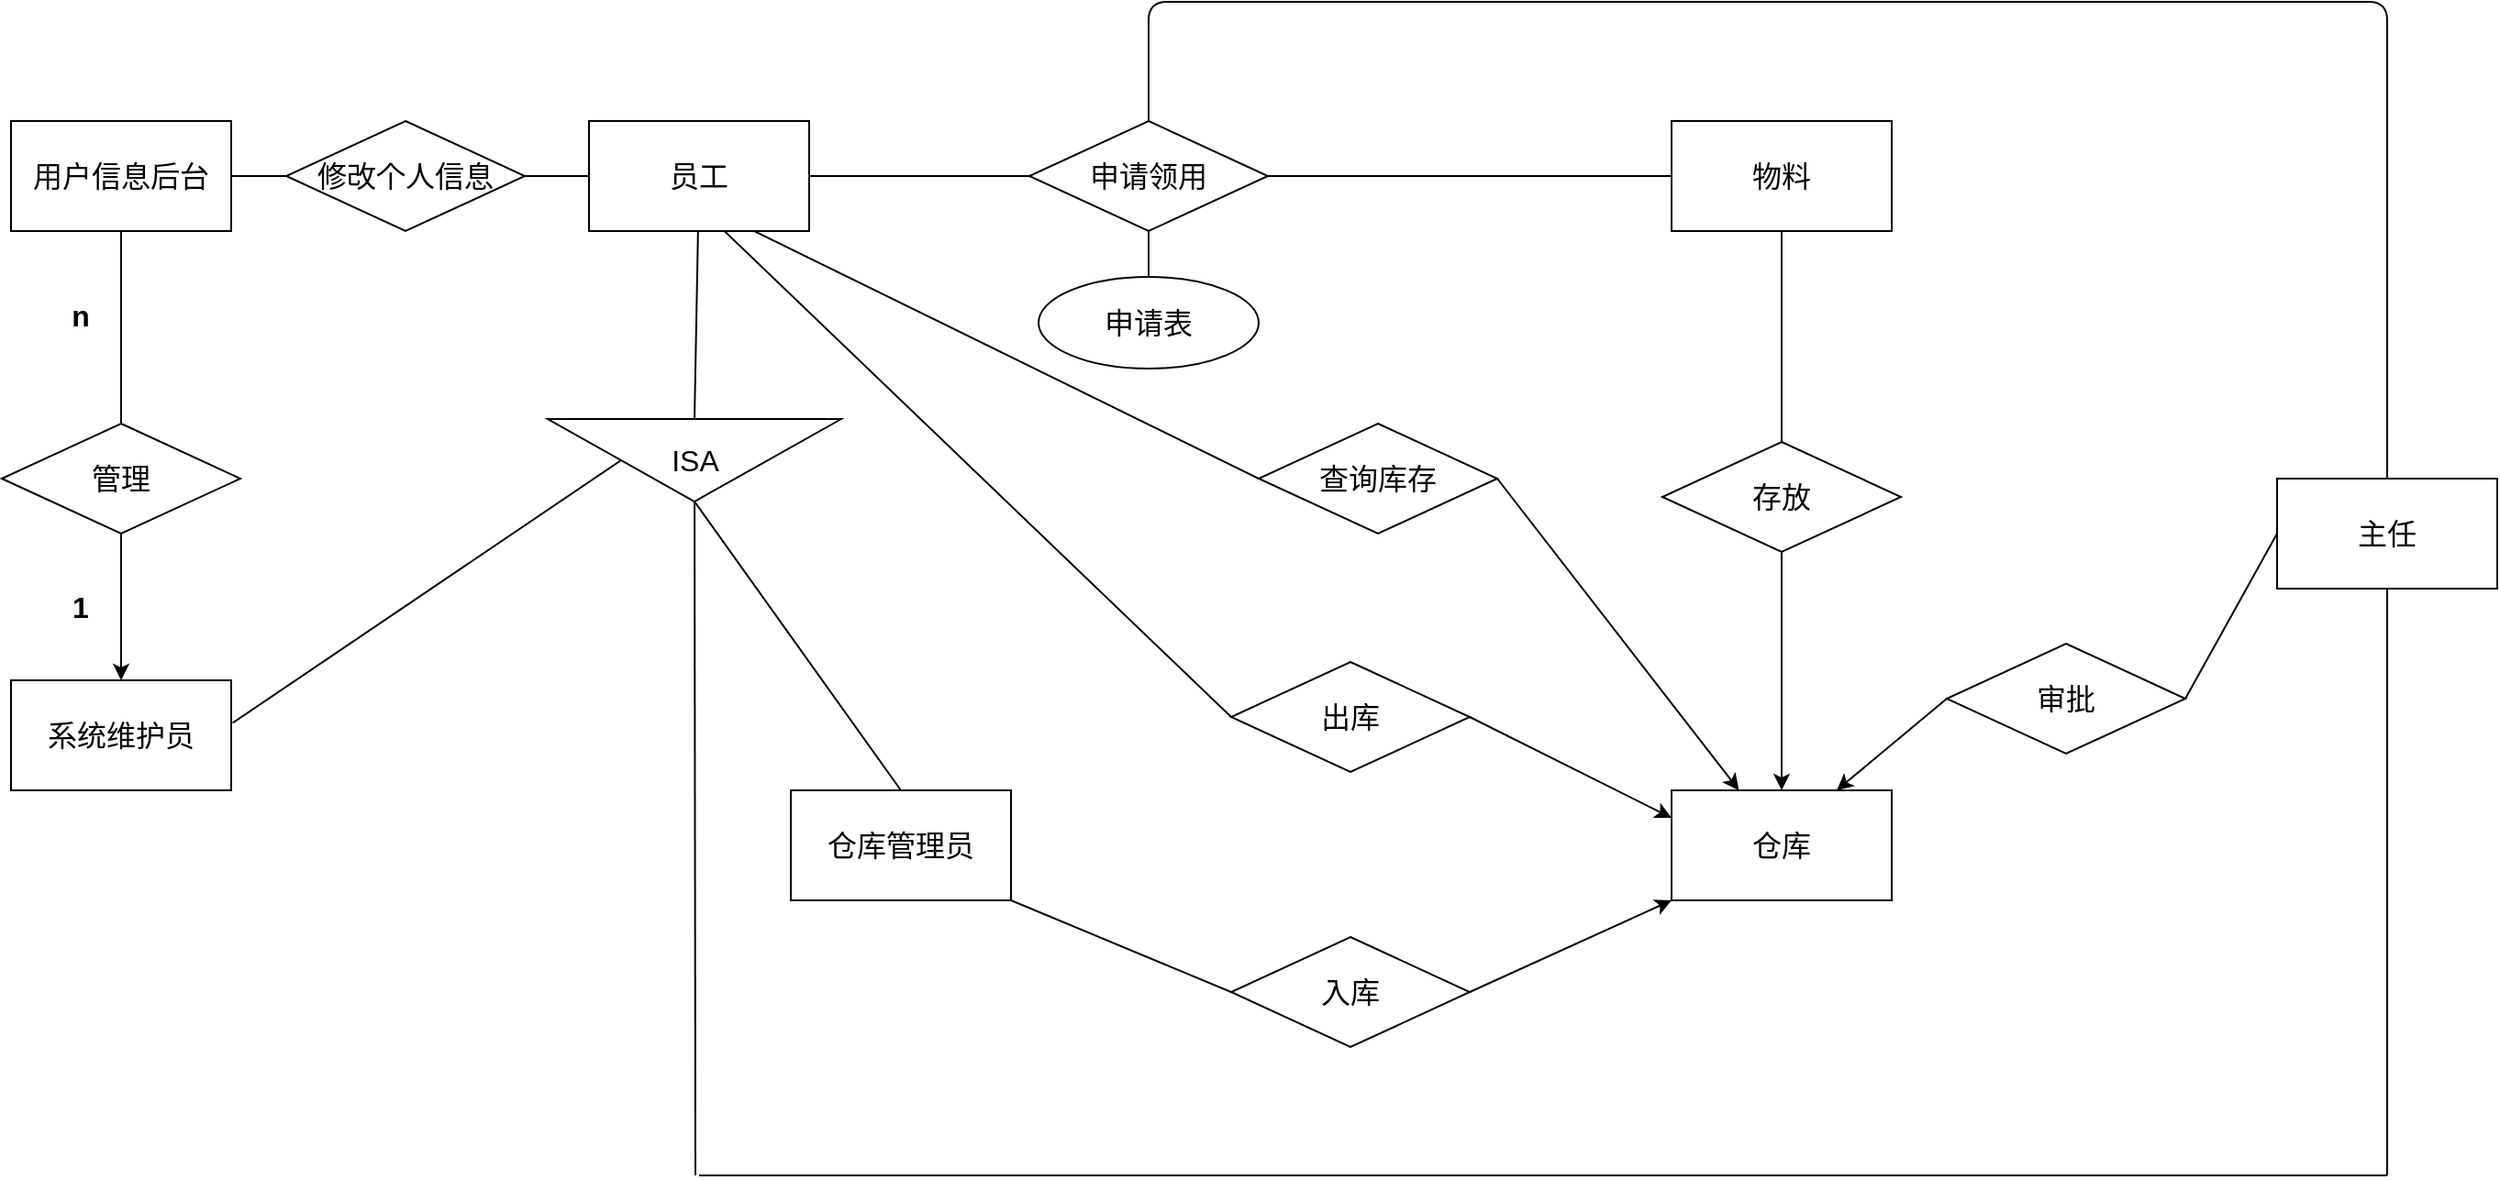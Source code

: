 <mxfile version="14.4.9" type="github">
  <diagram id="GLQvKcuqE60-girFdkLH" name="Page-1">
    <mxGraphModel dx="4741" dy="684" grid="0" gridSize="10" guides="1" tooltips="1" connect="1" arrows="1" fold="1" page="1" pageScale="1" pageWidth="3300" pageHeight="4681" math="0" shadow="0">
      <root>
        <mxCell id="0" />
        <mxCell id="1" parent="0" />
        <mxCell id="feDRFu9cgSjA2nXWNxax-1" value="物料" style="rounded=0;whiteSpace=wrap;html=1;fontSize=16;fontStyle=0" parent="1" vertex="1">
          <mxGeometry x="-615" y="277" width="120" height="60" as="geometry" />
        </mxCell>
        <mxCell id="feDRFu9cgSjA2nXWNxax-12" value="员工" style="rounded=0;whiteSpace=wrap;html=1;fontSize=16;fontStyle=0" parent="1" vertex="1">
          <mxGeometry x="-1205" y="277" width="120" height="60" as="geometry" />
        </mxCell>
        <mxCell id="feDRFu9cgSjA2nXWNxax-13" value="申请领用" style="rhombus;whiteSpace=wrap;html=1;fontSize=16;fontStyle=0" parent="1" vertex="1">
          <mxGeometry x="-965" y="277" width="130" height="60" as="geometry" />
        </mxCell>
        <mxCell id="feDRFu9cgSjA2nXWNxax-14" value="" style="endArrow=none;html=1;entryX=0;entryY=0.5;entryDx=0;entryDy=0;fontSize=16;fontStyle=0" parent="1" target="feDRFu9cgSjA2nXWNxax-13" edge="1">
          <mxGeometry width="50" height="50" relative="1" as="geometry">
            <mxPoint x="-1085" y="307" as="sourcePoint" />
            <mxPoint x="-1025" y="337" as="targetPoint" />
          </mxGeometry>
        </mxCell>
        <mxCell id="feDRFu9cgSjA2nXWNxax-24" value="" style="endArrow=none;html=1;exitX=1;exitY=0.5;exitDx=0;exitDy=0;fontSize=16;fontStyle=0;entryX=0;entryY=0.5;entryDx=0;entryDy=0;" parent="1" source="feDRFu9cgSjA2nXWNxax-13" target="feDRFu9cgSjA2nXWNxax-1" edge="1">
          <mxGeometry width="50" height="50" relative="1" as="geometry">
            <mxPoint x="-855" y="307" as="sourcePoint" />
            <mxPoint x="-735" y="307" as="targetPoint" />
          </mxGeometry>
        </mxCell>
        <mxCell id="feDRFu9cgSjA2nXWNxax-25" value="仓库" style="rounded=0;whiteSpace=wrap;html=1;fontSize=16;fontStyle=0" parent="1" vertex="1">
          <mxGeometry x="-615" y="642" width="120" height="60" as="geometry" />
        </mxCell>
        <mxCell id="feDRFu9cgSjA2nXWNxax-26" value="入库" style="rhombus;whiteSpace=wrap;html=1;fontSize=16;fontStyle=0" parent="1" vertex="1">
          <mxGeometry x="-855" y="722" width="130" height="60" as="geometry" />
        </mxCell>
        <mxCell id="feDRFu9cgSjA2nXWNxax-27" value="出库" style="rhombus;whiteSpace=wrap;html=1;fontSize=16;fontStyle=0" parent="1" vertex="1">
          <mxGeometry x="-855" y="572" width="130" height="60" as="geometry" />
        </mxCell>
        <mxCell id="feDRFu9cgSjA2nXWNxax-58" value="仓库管理员" style="rounded=0;whiteSpace=wrap;html=1;fontSize=16;fontStyle=0" parent="1" vertex="1">
          <mxGeometry x="-1095" y="642" width="120" height="60" as="geometry" />
        </mxCell>
        <mxCell id="feDRFu9cgSjA2nXWNxax-59" value="" style="endArrow=none;html=1;entryX=0;entryY=0.5;entryDx=0;entryDy=0;exitX=1;exitY=1;exitDx=0;exitDy=0;fontSize=16;fontStyle=0" parent="1" source="feDRFu9cgSjA2nXWNxax-58" target="feDRFu9cgSjA2nXWNxax-26" edge="1">
          <mxGeometry width="50" height="50" relative="1" as="geometry">
            <mxPoint x="-1165" y="892" as="sourcePoint" />
            <mxPoint x="-1115" y="842" as="targetPoint" />
          </mxGeometry>
        </mxCell>
        <mxCell id="feDRFu9cgSjA2nXWNxax-61" value="申请表" style="ellipse;whiteSpace=wrap;html=1;fontSize=16;fontStyle=0" parent="1" vertex="1">
          <mxGeometry x="-960" y="362" width="120" height="50" as="geometry" />
        </mxCell>
        <mxCell id="feDRFu9cgSjA2nXWNxax-62" value="" style="endArrow=none;html=1;entryX=0.5;entryY=1;entryDx=0;entryDy=0;exitX=0.5;exitY=0;exitDx=0;exitDy=0;fontSize=16;fontStyle=0" parent="1" source="feDRFu9cgSjA2nXWNxax-61" target="feDRFu9cgSjA2nXWNxax-13" edge="1">
          <mxGeometry width="50" height="50" relative="1" as="geometry">
            <mxPoint x="-1265" y="482" as="sourcePoint" />
            <mxPoint x="-1215" y="432" as="targetPoint" />
          </mxGeometry>
        </mxCell>
        <mxCell id="feDRFu9cgSjA2nXWNxax-75" value="主任" style="rounded=0;whiteSpace=wrap;html=1;fontSize=16;fontStyle=0" parent="1" vertex="1">
          <mxGeometry x="-285" y="472" width="120" height="60" as="geometry" />
        </mxCell>
        <mxCell id="feDRFu9cgSjA2nXWNxax-76" value="存放" style="rhombus;whiteSpace=wrap;html=1;fontSize=16;fontStyle=0" parent="1" vertex="1">
          <mxGeometry x="-620" y="452" width="130" height="60" as="geometry" />
        </mxCell>
        <mxCell id="feDRFu9cgSjA2nXWNxax-77" value="" style="endArrow=none;html=1;entryX=0.5;entryY=1;entryDx=0;entryDy=0;exitX=0.5;exitY=0;exitDx=0;exitDy=0;fontSize=16;fontStyle=0" parent="1" source="feDRFu9cgSjA2nXWNxax-76" target="feDRFu9cgSjA2nXWNxax-1" edge="1">
          <mxGeometry width="50" height="50" relative="1" as="geometry">
            <mxPoint x="-655" y="452" as="sourcePoint" />
            <mxPoint x="-605" y="402" as="targetPoint" />
          </mxGeometry>
        </mxCell>
        <mxCell id="feDRFu9cgSjA2nXWNxax-79" value="系统维护员" style="rounded=0;whiteSpace=wrap;html=1;fontSize=16;fontStyle=0" parent="1" vertex="1">
          <mxGeometry x="-1520" y="582" width="120" height="60" as="geometry" />
        </mxCell>
        <mxCell id="feDRFu9cgSjA2nXWNxax-80" value="ISA" style="triangle;whiteSpace=wrap;html=1;rotation=90;horizontal=0;fontSize=16;fontStyle=0" parent="1" vertex="1">
          <mxGeometry x="-1170" y="382" width="45" height="160" as="geometry" />
        </mxCell>
        <mxCell id="feDRFu9cgSjA2nXWNxax-81" value="" style="endArrow=none;html=1;entryX=0.5;entryY=1;entryDx=0;entryDy=0;fontSize=16;fontStyle=0;exitX=1.007;exitY=0.387;exitDx=0;exitDy=0;exitPerimeter=0;" parent="1" source="feDRFu9cgSjA2nXWNxax-79" target="feDRFu9cgSjA2nXWNxax-80" edge="1">
          <mxGeometry width="50" height="50" relative="1" as="geometry">
            <mxPoint x="-1525" y="582" as="sourcePoint" />
            <mxPoint x="-1445" y="672" as="targetPoint" />
          </mxGeometry>
        </mxCell>
        <mxCell id="feDRFu9cgSjA2nXWNxax-82" value="" style="endArrow=none;html=1;entryX=1;entryY=0.5;entryDx=0;entryDy=0;exitX=0.5;exitY=0;exitDx=0;exitDy=0;fontSize=16;fontStyle=0" parent="1" source="feDRFu9cgSjA2nXWNxax-58" target="feDRFu9cgSjA2nXWNxax-80" edge="1">
          <mxGeometry width="50" height="50" relative="1" as="geometry">
            <mxPoint x="-1255" y="672" as="sourcePoint" />
            <mxPoint x="-1205" y="622" as="targetPoint" />
          </mxGeometry>
        </mxCell>
        <mxCell id="feDRFu9cgSjA2nXWNxax-83" value="" style="endArrow=none;html=1;exitX=0;exitY=0.5;exitDx=0;exitDy=0;fontSize=16;fontStyle=0;" parent="1" source="feDRFu9cgSjA2nXWNxax-80" target="feDRFu9cgSjA2nXWNxax-12" edge="1">
          <mxGeometry width="50" height="50" relative="1" as="geometry">
            <mxPoint x="-1145" y="472" as="sourcePoint" />
            <mxPoint x="-1145" y="332" as="targetPoint" />
          </mxGeometry>
        </mxCell>
        <mxCell id="feDRFu9cgSjA2nXWNxax-84" value="" style="endArrow=none;html=1;fontSize=16;fontStyle=0" parent="1" target="feDRFu9cgSjA2nXWNxax-80" edge="1">
          <mxGeometry width="50" height="50" relative="1" as="geometry">
            <mxPoint x="-1147" y="852" as="sourcePoint" />
            <mxPoint x="-1217" y="512" as="targetPoint" />
            <Array as="points" />
          </mxGeometry>
        </mxCell>
        <mxCell id="feDRFu9cgSjA2nXWNxax-85" value="" style="endArrow=none;html=1;fontSize=16;fontStyle=0" parent="1" edge="1">
          <mxGeometry width="50" height="50" relative="1" as="geometry">
            <mxPoint x="-1145" y="852" as="sourcePoint" />
            <mxPoint x="-225" y="852" as="targetPoint" />
          </mxGeometry>
        </mxCell>
        <mxCell id="feDRFu9cgSjA2nXWNxax-86" value="" style="endArrow=none;html=1;fontSize=16;fontStyle=0" parent="1" target="feDRFu9cgSjA2nXWNxax-75" edge="1">
          <mxGeometry width="50" height="50" relative="1" as="geometry">
            <mxPoint x="-225" y="852" as="sourcePoint" />
            <mxPoint x="105" y="1062" as="targetPoint" />
          </mxGeometry>
        </mxCell>
        <mxCell id="feDRFu9cgSjA2nXWNxax-87" value="查询库存" style="rhombus;whiteSpace=wrap;html=1;fontSize=16;fontStyle=0" parent="1" vertex="1">
          <mxGeometry x="-840" y="442" width="130" height="60" as="geometry" />
        </mxCell>
        <mxCell id="feDRFu9cgSjA2nXWNxax-88" value="" style="endArrow=none;html=1;entryX=0;entryY=0.5;entryDx=0;entryDy=0;exitX=0.75;exitY=1;exitDx=0;exitDy=0;fontSize=16;fontStyle=0" parent="1" source="feDRFu9cgSjA2nXWNxax-12" target="feDRFu9cgSjA2nXWNxax-87" edge="1">
          <mxGeometry width="50" height="50" relative="1" as="geometry">
            <mxPoint x="-995" y="512" as="sourcePoint" />
            <mxPoint x="-945" y="462" as="targetPoint" />
            <Array as="points" />
          </mxGeometry>
        </mxCell>
        <mxCell id="feDRFu9cgSjA2nXWNxax-92" value="用户信息后台" style="rounded=0;whiteSpace=wrap;html=1;fontSize=16;fontStyle=0" parent="1" vertex="1">
          <mxGeometry x="-1520" y="277" width="120" height="60" as="geometry" />
        </mxCell>
        <mxCell id="feDRFu9cgSjA2nXWNxax-95" value="管理" style="rhombus;whiteSpace=wrap;html=1;fontSize=16;fontStyle=0" parent="1" vertex="1">
          <mxGeometry x="-1525" y="442" width="130" height="60" as="geometry" />
        </mxCell>
        <mxCell id="feDRFu9cgSjA2nXWNxax-96" value="修改个人信息" style="rhombus;whiteSpace=wrap;html=1;fontSize=16;fontStyle=0" parent="1" vertex="1">
          <mxGeometry x="-1370" y="277" width="130" height="60" as="geometry" />
        </mxCell>
        <mxCell id="feDRFu9cgSjA2nXWNxax-100" value="" style="endArrow=none;html=1;entryX=0;entryY=0.5;entryDx=0;entryDy=0;exitX=1;exitY=0.5;exitDx=0;exitDy=0;fontSize=16;fontStyle=0" parent="1" source="feDRFu9cgSjA2nXWNxax-96" target="feDRFu9cgSjA2nXWNxax-12" edge="1">
          <mxGeometry width="50" height="50" relative="1" as="geometry">
            <mxPoint x="-1375" y="372" as="sourcePoint" />
            <mxPoint x="-1325" y="322" as="targetPoint" />
          </mxGeometry>
        </mxCell>
        <mxCell id="feDRFu9cgSjA2nXWNxax-101" value="" style="endArrow=none;html=1;exitX=0.5;exitY=0;exitDx=0;exitDy=0;entryX=0.5;entryY=0;entryDx=0;entryDy=0;fontSize=16;fontStyle=0" parent="1" source="feDRFu9cgSjA2nXWNxax-13" target="feDRFu9cgSjA2nXWNxax-75" edge="1">
          <mxGeometry width="50" height="50" relative="1" as="geometry">
            <mxPoint x="-915" y="182" as="sourcePoint" />
            <mxPoint x="-45" y="152" as="targetPoint" />
            <Array as="points">
              <mxPoint x="-900" y="212" />
              <mxPoint x="-225" y="212" />
            </Array>
          </mxGeometry>
        </mxCell>
        <mxCell id="feDRFu9cgSjA2nXWNxax-102" value="审批" style="rhombus;whiteSpace=wrap;html=1;fontSize=16;fontStyle=0" parent="1" vertex="1">
          <mxGeometry x="-465" y="562" width="130" height="60" as="geometry" />
        </mxCell>
        <mxCell id="feDRFu9cgSjA2nXWNxax-103" value="" style="endArrow=none;html=1;entryX=0;entryY=0.5;entryDx=0;entryDy=0;exitX=1;exitY=0.5;exitDx=0;exitDy=0;fontSize=16;fontStyle=0" parent="1" source="feDRFu9cgSjA2nXWNxax-102" target="feDRFu9cgSjA2nXWNxax-75" edge="1">
          <mxGeometry width="50" height="50" relative="1" as="geometry">
            <mxPoint x="-255" y="517" as="sourcePoint" />
            <mxPoint x="-205" y="467" as="targetPoint" />
          </mxGeometry>
        </mxCell>
        <mxCell id="feDRFu9cgSjA2nXWNxax-110" value="" style="endArrow=classic;html=1;entryX=0;entryY=1;entryDx=0;entryDy=0;exitX=1;exitY=0.5;exitDx=0;exitDy=0;fontSize=16;" parent="1" source="feDRFu9cgSjA2nXWNxax-26" target="feDRFu9cgSjA2nXWNxax-25" edge="1">
          <mxGeometry width="50" height="50" relative="1" as="geometry">
            <mxPoint x="-665" y="782" as="sourcePoint" />
            <mxPoint x="-615" y="732" as="targetPoint" />
          </mxGeometry>
        </mxCell>
        <mxCell id="feDRFu9cgSjA2nXWNxax-111" value="" style="endArrow=classic;html=1;exitX=0.5;exitY=1;exitDx=0;exitDy=0;fontSize=16;" parent="1" source="feDRFu9cgSjA2nXWNxax-76" target="feDRFu9cgSjA2nXWNxax-25" edge="1">
          <mxGeometry width="50" height="50" relative="1" as="geometry">
            <mxPoint x="-495" y="782" as="sourcePoint" />
            <mxPoint x="-445" y="732" as="targetPoint" />
          </mxGeometry>
        </mxCell>
        <mxCell id="feDRFu9cgSjA2nXWNxax-112" value="" style="endArrow=classic;html=1;exitX=1;exitY=0.5;exitDx=0;exitDy=0;fontSize=16;" parent="1" source="feDRFu9cgSjA2nXWNxax-87" target="feDRFu9cgSjA2nXWNxax-25" edge="1">
          <mxGeometry width="50" height="50" relative="1" as="geometry">
            <mxPoint x="-445" y="822" as="sourcePoint" />
            <mxPoint x="-395" y="772" as="targetPoint" />
          </mxGeometry>
        </mxCell>
        <mxCell id="feDRFu9cgSjA2nXWNxax-113" value="" style="endArrow=classic;html=1;exitX=0;exitY=0.5;exitDx=0;exitDy=0;entryX=0.75;entryY=0;entryDx=0;entryDy=0;fontSize=16;" parent="1" source="feDRFu9cgSjA2nXWNxax-102" target="feDRFu9cgSjA2nXWNxax-25" edge="1">
          <mxGeometry width="50" height="50" relative="1" as="geometry">
            <mxPoint x="-445" y="762" as="sourcePoint" />
            <mxPoint x="-395" y="712" as="targetPoint" />
          </mxGeometry>
        </mxCell>
        <mxCell id="feDRFu9cgSjA2nXWNxax-115" value="" style="endArrow=none;html=1;entryX=0;entryY=0.5;entryDx=0;entryDy=0;exitX=0.615;exitY=1;exitDx=0;exitDy=0;exitPerimeter=0;fontSize=16;" parent="1" source="feDRFu9cgSjA2nXWNxax-12" target="feDRFu9cgSjA2nXWNxax-27" edge="1">
          <mxGeometry width="50" height="50" relative="1" as="geometry">
            <mxPoint x="-995" y="532" as="sourcePoint" />
            <mxPoint x="-945" y="482" as="targetPoint" />
          </mxGeometry>
        </mxCell>
        <mxCell id="feDRFu9cgSjA2nXWNxax-116" value="" style="endArrow=classic;html=1;entryX=0;entryY=0.25;entryDx=0;entryDy=0;exitX=1;exitY=0.5;exitDx=0;exitDy=0;fontSize=16;" parent="1" source="feDRFu9cgSjA2nXWNxax-27" target="feDRFu9cgSjA2nXWNxax-25" edge="1">
          <mxGeometry width="50" height="50" relative="1" as="geometry">
            <mxPoint x="-685" y="692" as="sourcePoint" />
            <mxPoint x="-635" y="642" as="targetPoint" />
          </mxGeometry>
        </mxCell>
        <mxCell id="_jufMLsWb6eArMDF9EFT-1" value="" style="endArrow=none;html=1;entryX=0.5;entryY=1;entryDx=0;entryDy=0;exitX=0.5;exitY=0;exitDx=0;exitDy=0;fontSize=16;" parent="1" source="feDRFu9cgSjA2nXWNxax-95" target="feDRFu9cgSjA2nXWNxax-92" edge="1">
          <mxGeometry width="50" height="50" relative="1" as="geometry">
            <mxPoint x="-1400" y="455" as="sourcePoint" />
            <mxPoint x="-1350" y="405" as="targetPoint" />
          </mxGeometry>
        </mxCell>
        <mxCell id="_jufMLsWb6eArMDF9EFT-2" value="" style="endArrow=classic;html=1;exitX=0.5;exitY=1;exitDx=0;exitDy=0;entryX=0.5;entryY=0;entryDx=0;entryDy=0;fontSize=16;" parent="1" source="feDRFu9cgSjA2nXWNxax-95" target="feDRFu9cgSjA2nXWNxax-79" edge="1">
          <mxGeometry width="50" height="50" relative="1" as="geometry">
            <mxPoint x="-1405" y="572" as="sourcePoint" />
            <mxPoint x="-1355" y="522" as="targetPoint" />
          </mxGeometry>
        </mxCell>
        <mxCell id="_jufMLsWb6eArMDF9EFT-3" value="" style="endArrow=none;html=1;entryX=0;entryY=0.5;entryDx=0;entryDy=0;exitX=1;exitY=0.5;exitDx=0;exitDy=0;fontSize=16;" parent="1" source="feDRFu9cgSjA2nXWNxax-92" target="feDRFu9cgSjA2nXWNxax-96" edge="1">
          <mxGeometry width="50" height="50" relative="1" as="geometry">
            <mxPoint x="-1389" y="442" as="sourcePoint" />
            <mxPoint x="-1339" y="392" as="targetPoint" />
          </mxGeometry>
        </mxCell>
        <mxCell id="271PMnZ-mZnWMMIn4RJG-1" value="&lt;font style=&quot;font-size: 16px&quot;&gt;1&lt;/font&gt;" style="text;html=1;strokeColor=none;fillColor=none;align=center;verticalAlign=middle;whiteSpace=wrap;rounded=0;fontStyle=1" vertex="1" parent="1">
          <mxGeometry x="-1502" y="532" width="40" height="20" as="geometry" />
        </mxCell>
        <mxCell id="271PMnZ-mZnWMMIn4RJG-2" value="&lt;font style=&quot;font-size: 16px&quot;&gt;n&lt;/font&gt;" style="text;html=1;strokeColor=none;fillColor=none;align=center;verticalAlign=middle;whiteSpace=wrap;rounded=0;fontStyle=1" vertex="1" parent="1">
          <mxGeometry x="-1502" y="373" width="40" height="20" as="geometry" />
        </mxCell>
      </root>
    </mxGraphModel>
  </diagram>
</mxfile>
